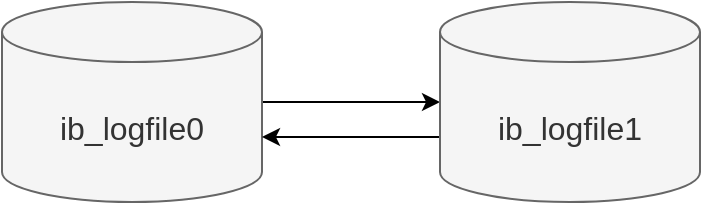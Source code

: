 <mxfile version="20.0.1" type="github">
  <diagram id="SPF4bl__4cPRsVLuZ7SP" name="Page-1">
    <mxGraphModel dx="916" dy="715" grid="1" gridSize="10" guides="1" tooltips="1" connect="1" arrows="1" fold="1" page="1" pageScale="1" pageWidth="827" pageHeight="1169" math="0" shadow="0">
      <root>
        <mxCell id="0" />
        <mxCell id="1" parent="0" />
        <mxCell id="tFhsLO-X5YyHum3ezjBZ-3" style="edgeStyle=orthogonalEdgeStyle;rounded=0;orthogonalLoop=1;jettySize=auto;html=1;entryX=0;entryY=0.5;entryDx=0;entryDy=0;entryPerimeter=0;fontSize=16;" edge="1" parent="1" source="tFhsLO-X5YyHum3ezjBZ-1" target="tFhsLO-X5YyHum3ezjBZ-2">
          <mxGeometry relative="1" as="geometry" />
        </mxCell>
        <mxCell id="tFhsLO-X5YyHum3ezjBZ-1" value="ib_logfile0" style="shape=cylinder3;whiteSpace=wrap;html=1;boundedLbl=1;backgroundOutline=1;size=15;fontSize=16;fillColor=#f5f5f5;fontColor=#333333;strokeColor=#666666;" vertex="1" parent="1">
          <mxGeometry x="130" y="220" width="130" height="100" as="geometry" />
        </mxCell>
        <mxCell id="tFhsLO-X5YyHum3ezjBZ-4" style="edgeStyle=orthogonalEdgeStyle;rounded=0;orthogonalLoop=1;jettySize=auto;html=1;entryX=1;entryY=0;entryDx=0;entryDy=67.5;entryPerimeter=0;fontSize=16;exitX=0;exitY=0;exitDx=0;exitDy=67.5;exitPerimeter=0;" edge="1" parent="1" source="tFhsLO-X5YyHum3ezjBZ-2" target="tFhsLO-X5YyHum3ezjBZ-1">
          <mxGeometry relative="1" as="geometry" />
        </mxCell>
        <mxCell id="tFhsLO-X5YyHum3ezjBZ-2" value="ib_logfile1" style="shape=cylinder3;whiteSpace=wrap;html=1;boundedLbl=1;backgroundOutline=1;size=15;fontSize=16;fillColor=#f5f5f5;fontColor=#333333;strokeColor=#666666;" vertex="1" parent="1">
          <mxGeometry x="349" y="220" width="130" height="100" as="geometry" />
        </mxCell>
      </root>
    </mxGraphModel>
  </diagram>
</mxfile>
